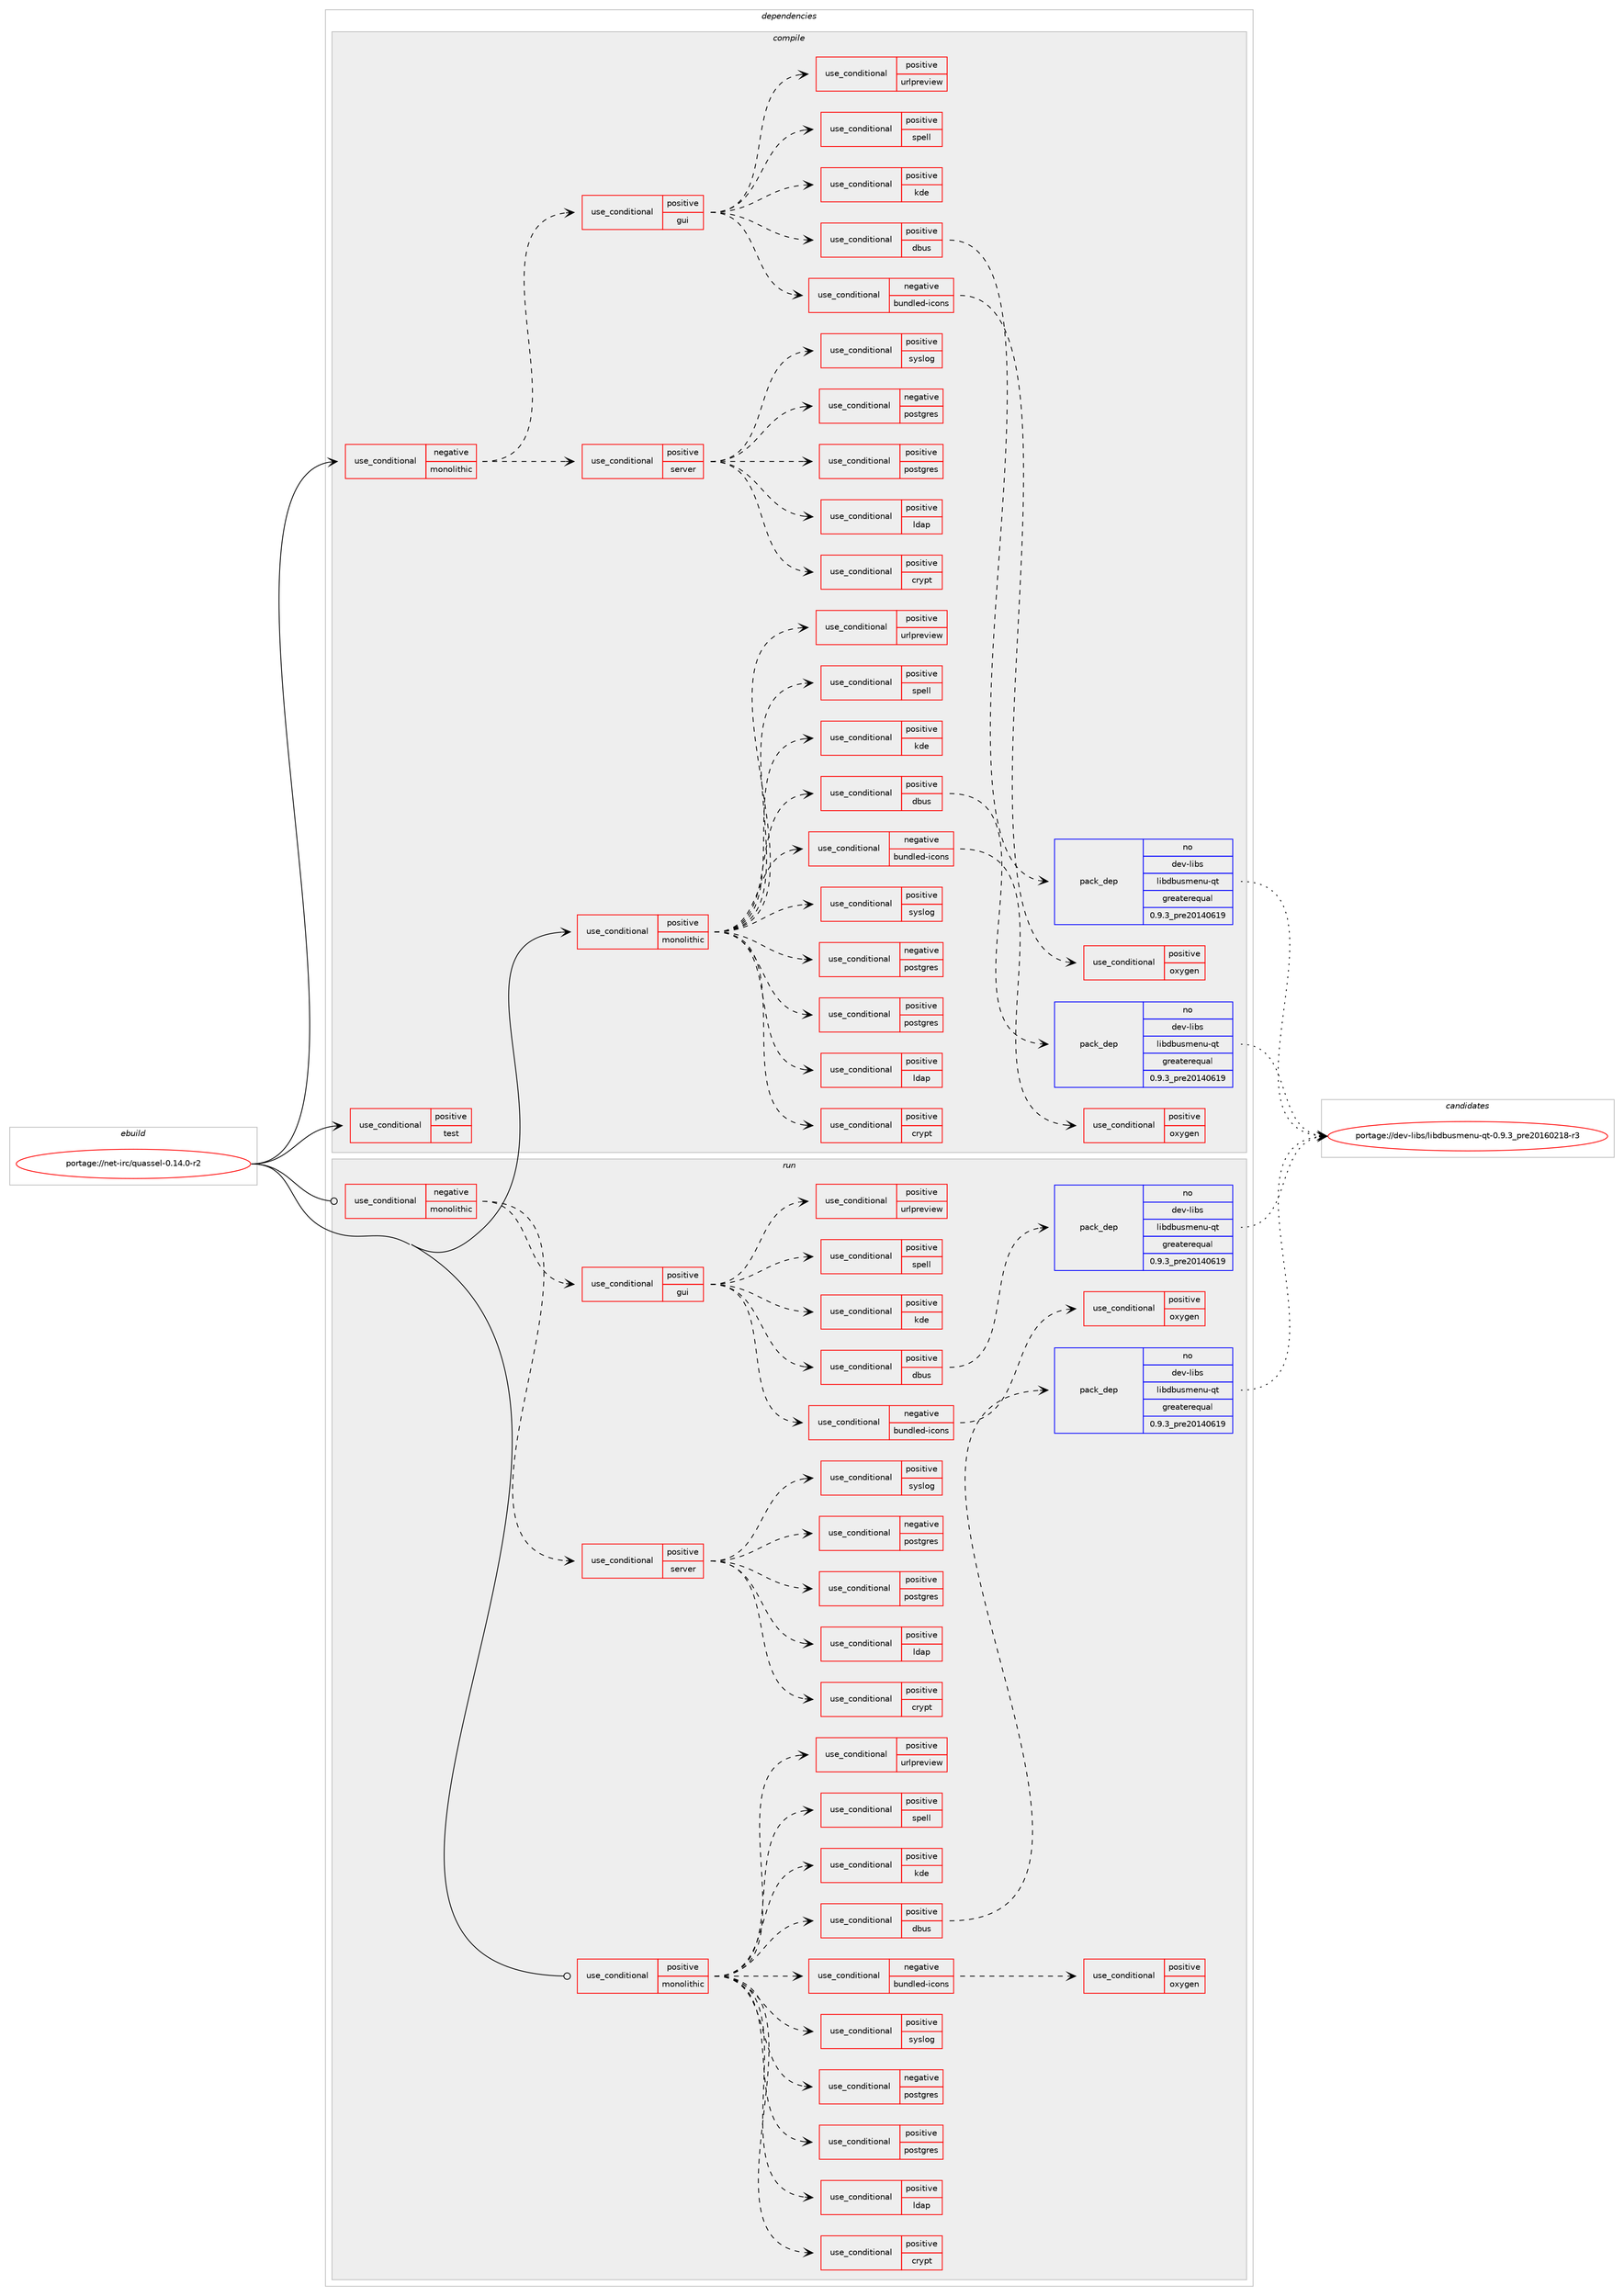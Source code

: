 digraph prolog {

# *************
# Graph options
# *************

newrank=true;
concentrate=true;
compound=true;
graph [rankdir=LR,fontname=Helvetica,fontsize=10,ranksep=1.5];#, ranksep=2.5, nodesep=0.2];
edge  [arrowhead=vee];
node  [fontname=Helvetica,fontsize=10];

# **********
# The ebuild
# **********

subgraph cluster_leftcol {
color=gray;
rank=same;
label=<<i>ebuild</i>>;
id [label="portage://net-irc/quassel-0.14.0-r2", color=red, width=4, href="../net-irc/quassel-0.14.0-r2.svg"];
}

# ****************
# The dependencies
# ****************

subgraph cluster_midcol {
color=gray;
label=<<i>dependencies</i>>;
subgraph cluster_compile {
fillcolor="#eeeeee";
style=filled;
label=<<i>compile</i>>;
subgraph cond90232 {
dependency181664 [label=<<TABLE BORDER="0" CELLBORDER="1" CELLSPACING="0" CELLPADDING="4"><TR><TD ROWSPAN="3" CELLPADDING="10">use_conditional</TD></TR><TR><TD>negative</TD></TR><TR><TD>monolithic</TD></TR></TABLE>>, shape=none, color=red];
subgraph cond90233 {
dependency181665 [label=<<TABLE BORDER="0" CELLBORDER="1" CELLSPACING="0" CELLPADDING="4"><TR><TD ROWSPAN="3" CELLPADDING="10">use_conditional</TD></TR><TR><TD>positive</TD></TR><TR><TD>server</TD></TR></TABLE>>, shape=none, color=red];
# *** BEGIN UNKNOWN DEPENDENCY TYPE (TODO) ***
# dependency181665 -> package_dependency(portage://net-irc/quassel-0.14.0-r2,install,no,acct-group,quassel,none,[,,],[],[])
# *** END UNKNOWN DEPENDENCY TYPE (TODO) ***

# *** BEGIN UNKNOWN DEPENDENCY TYPE (TODO) ***
# dependency181665 -> package_dependency(portage://net-irc/quassel-0.14.0-r2,install,no,acct-user,quassel,none,[,,],[],[])
# *** END UNKNOWN DEPENDENCY TYPE (TODO) ***

subgraph cond90234 {
dependency181666 [label=<<TABLE BORDER="0" CELLBORDER="1" CELLSPACING="0" CELLPADDING="4"><TR><TD ROWSPAN="3" CELLPADDING="10">use_conditional</TD></TR><TR><TD>positive</TD></TR><TR><TD>crypt</TD></TR></TABLE>>, shape=none, color=red];
# *** BEGIN UNKNOWN DEPENDENCY TYPE (TODO) ***
# dependency181666 -> package_dependency(portage://net-irc/quassel-0.14.0-r2,install,no,app-crypt,qca,none,[,,],[slot(2)],[use(enable(ssl),none)])
# *** END UNKNOWN DEPENDENCY TYPE (TODO) ***

}
dependency181665:e -> dependency181666:w [weight=20,style="dashed",arrowhead="vee"];
subgraph cond90235 {
dependency181667 [label=<<TABLE BORDER="0" CELLBORDER="1" CELLSPACING="0" CELLPADDING="4"><TR><TD ROWSPAN="3" CELLPADDING="10">use_conditional</TD></TR><TR><TD>positive</TD></TR><TR><TD>ldap</TD></TR></TABLE>>, shape=none, color=red];
# *** BEGIN UNKNOWN DEPENDENCY TYPE (TODO) ***
# dependency181667 -> package_dependency(portage://net-irc/quassel-0.14.0-r2,install,no,net-nds,openldap,none,[,,],any_same_slot,[])
# *** END UNKNOWN DEPENDENCY TYPE (TODO) ***

}
dependency181665:e -> dependency181667:w [weight=20,style="dashed",arrowhead="vee"];
subgraph cond90236 {
dependency181668 [label=<<TABLE BORDER="0" CELLBORDER="1" CELLSPACING="0" CELLPADDING="4"><TR><TD ROWSPAN="3" CELLPADDING="10">use_conditional</TD></TR><TR><TD>positive</TD></TR><TR><TD>postgres</TD></TR></TABLE>>, shape=none, color=red];
# *** BEGIN UNKNOWN DEPENDENCY TYPE (TODO) ***
# dependency181668 -> package_dependency(portage://net-irc/quassel-0.14.0-r2,install,no,dev-qt,qtsql,none,[,,],[slot(5)],[use(enable(postgres),none)])
# *** END UNKNOWN DEPENDENCY TYPE (TODO) ***

}
dependency181665:e -> dependency181668:w [weight=20,style="dashed",arrowhead="vee"];
subgraph cond90237 {
dependency181669 [label=<<TABLE BORDER="0" CELLBORDER="1" CELLSPACING="0" CELLPADDING="4"><TR><TD ROWSPAN="3" CELLPADDING="10">use_conditional</TD></TR><TR><TD>negative</TD></TR><TR><TD>postgres</TD></TR></TABLE>>, shape=none, color=red];
# *** BEGIN UNKNOWN DEPENDENCY TYPE (TODO) ***
# dependency181669 -> package_dependency(portage://net-irc/quassel-0.14.0-r2,install,no,dev-qt,qtsql,none,[,,],[slot(5)],[use(enable(sqlite),none)])
# *** END UNKNOWN DEPENDENCY TYPE (TODO) ***

# *** BEGIN UNKNOWN DEPENDENCY TYPE (TODO) ***
# dependency181669 -> package_dependency(portage://net-irc/quassel-0.14.0-r2,install,no,dev-db,sqlite,none,[,,],[slot(3)],[use(enable(threadsafe),positive),use(disable(secure-delete),none)])
# *** END UNKNOWN DEPENDENCY TYPE (TODO) ***

}
dependency181665:e -> dependency181669:w [weight=20,style="dashed",arrowhead="vee"];
subgraph cond90238 {
dependency181670 [label=<<TABLE BORDER="0" CELLBORDER="1" CELLSPACING="0" CELLPADDING="4"><TR><TD ROWSPAN="3" CELLPADDING="10">use_conditional</TD></TR><TR><TD>positive</TD></TR><TR><TD>syslog</TD></TR></TABLE>>, shape=none, color=red];
# *** BEGIN UNKNOWN DEPENDENCY TYPE (TODO) ***
# dependency181670 -> package_dependency(portage://net-irc/quassel-0.14.0-r2,install,no,virtual,logger,none,[,,],[],[])
# *** END UNKNOWN DEPENDENCY TYPE (TODO) ***

}
dependency181665:e -> dependency181670:w [weight=20,style="dashed",arrowhead="vee"];
}
dependency181664:e -> dependency181665:w [weight=20,style="dashed",arrowhead="vee"];
subgraph cond90239 {
dependency181671 [label=<<TABLE BORDER="0" CELLBORDER="1" CELLSPACING="0" CELLPADDING="4"><TR><TD ROWSPAN="3" CELLPADDING="10">use_conditional</TD></TR><TR><TD>positive</TD></TR><TR><TD>gui</TD></TR></TABLE>>, shape=none, color=red];
# *** BEGIN UNKNOWN DEPENDENCY TYPE (TODO) ***
# dependency181671 -> package_dependency(portage://net-irc/quassel-0.14.0-r2,install,no,dev-qt,qtgui,none,[,,],[slot(5)],[])
# *** END UNKNOWN DEPENDENCY TYPE (TODO) ***

# *** BEGIN UNKNOWN DEPENDENCY TYPE (TODO) ***
# dependency181671 -> package_dependency(portage://net-irc/quassel-0.14.0-r2,install,no,dev-qt,qtmultimedia,none,[,,],[slot(5)],[])
# *** END UNKNOWN DEPENDENCY TYPE (TODO) ***

# *** BEGIN UNKNOWN DEPENDENCY TYPE (TODO) ***
# dependency181671 -> package_dependency(portage://net-irc/quassel-0.14.0-r2,install,no,dev-qt,qtwidgets,none,[,,],[slot(5)],[])
# *** END UNKNOWN DEPENDENCY TYPE (TODO) ***

subgraph cond90240 {
dependency181672 [label=<<TABLE BORDER="0" CELLBORDER="1" CELLSPACING="0" CELLPADDING="4"><TR><TD ROWSPAN="3" CELLPADDING="10">use_conditional</TD></TR><TR><TD>negative</TD></TR><TR><TD>bundled-icons</TD></TR></TABLE>>, shape=none, color=red];
# *** BEGIN UNKNOWN DEPENDENCY TYPE (TODO) ***
# dependency181672 -> package_dependency(portage://net-irc/quassel-0.14.0-r2,install,no,kde-frameworks,breeze-icons,none,[,,],any_different_slot,[])
# *** END UNKNOWN DEPENDENCY TYPE (TODO) ***

subgraph cond90241 {
dependency181673 [label=<<TABLE BORDER="0" CELLBORDER="1" CELLSPACING="0" CELLPADDING="4"><TR><TD ROWSPAN="3" CELLPADDING="10">use_conditional</TD></TR><TR><TD>positive</TD></TR><TR><TD>oxygen</TD></TR></TABLE>>, shape=none, color=red];
# *** BEGIN UNKNOWN DEPENDENCY TYPE (TODO) ***
# dependency181673 -> package_dependency(portage://net-irc/quassel-0.14.0-r2,install,no,kde-frameworks,oxygen-icons,none,[,,],any_different_slot,[])
# *** END UNKNOWN DEPENDENCY TYPE (TODO) ***

}
dependency181672:e -> dependency181673:w [weight=20,style="dashed",arrowhead="vee"];
}
dependency181671:e -> dependency181672:w [weight=20,style="dashed",arrowhead="vee"];
subgraph cond90242 {
dependency181674 [label=<<TABLE BORDER="0" CELLBORDER="1" CELLSPACING="0" CELLPADDING="4"><TR><TD ROWSPAN="3" CELLPADDING="10">use_conditional</TD></TR><TR><TD>positive</TD></TR><TR><TD>dbus</TD></TR></TABLE>>, shape=none, color=red];
subgraph pack88857 {
dependency181675 [label=<<TABLE BORDER="0" CELLBORDER="1" CELLSPACING="0" CELLPADDING="4" WIDTH="220"><TR><TD ROWSPAN="6" CELLPADDING="30">pack_dep</TD></TR><TR><TD WIDTH="110">no</TD></TR><TR><TD>dev-libs</TD></TR><TR><TD>libdbusmenu-qt</TD></TR><TR><TD>greaterequal</TD></TR><TR><TD>0.9.3_pre20140619</TD></TR></TABLE>>, shape=none, color=blue];
}
dependency181674:e -> dependency181675:w [weight=20,style="dashed",arrowhead="vee"];
# *** BEGIN UNKNOWN DEPENDENCY TYPE (TODO) ***
# dependency181674 -> package_dependency(portage://net-irc/quassel-0.14.0-r2,install,no,dev-qt,qtdbus,none,[,,],[slot(5)],[])
# *** END UNKNOWN DEPENDENCY TYPE (TODO) ***

}
dependency181671:e -> dependency181674:w [weight=20,style="dashed",arrowhead="vee"];
subgraph cond90243 {
dependency181676 [label=<<TABLE BORDER="0" CELLBORDER="1" CELLSPACING="0" CELLPADDING="4"><TR><TD ROWSPAN="3" CELLPADDING="10">use_conditional</TD></TR><TR><TD>positive</TD></TR><TR><TD>kde</TD></TR></TABLE>>, shape=none, color=red];
# *** BEGIN UNKNOWN DEPENDENCY TYPE (TODO) ***
# dependency181676 -> package_dependency(portage://net-irc/quassel-0.14.0-r2,install,no,kde-frameworks,kconfigwidgets,none,[,,],[slot(5)],[])
# *** END UNKNOWN DEPENDENCY TYPE (TODO) ***

# *** BEGIN UNKNOWN DEPENDENCY TYPE (TODO) ***
# dependency181676 -> package_dependency(portage://net-irc/quassel-0.14.0-r2,install,no,kde-frameworks,kcoreaddons,none,[,,],[slot(5)],[])
# *** END UNKNOWN DEPENDENCY TYPE (TODO) ***

# *** BEGIN UNKNOWN DEPENDENCY TYPE (TODO) ***
# dependency181676 -> package_dependency(portage://net-irc/quassel-0.14.0-r2,install,no,kde-frameworks,knotifications,none,[,,],[slot(5)],[])
# *** END UNKNOWN DEPENDENCY TYPE (TODO) ***

# *** BEGIN UNKNOWN DEPENDENCY TYPE (TODO) ***
# dependency181676 -> package_dependency(portage://net-irc/quassel-0.14.0-r2,install,no,kde-frameworks,knotifyconfig,none,[,,],[slot(5)],[])
# *** END UNKNOWN DEPENDENCY TYPE (TODO) ***

# *** BEGIN UNKNOWN DEPENDENCY TYPE (TODO) ***
# dependency181676 -> package_dependency(portage://net-irc/quassel-0.14.0-r2,install,no,kde-frameworks,ktextwidgets,none,[,,],[slot(5)],[])
# *** END UNKNOWN DEPENDENCY TYPE (TODO) ***

# *** BEGIN UNKNOWN DEPENDENCY TYPE (TODO) ***
# dependency181676 -> package_dependency(portage://net-irc/quassel-0.14.0-r2,install,no,kde-frameworks,kwidgetsaddons,none,[,,],[slot(5)],[])
# *** END UNKNOWN DEPENDENCY TYPE (TODO) ***

# *** BEGIN UNKNOWN DEPENDENCY TYPE (TODO) ***
# dependency181676 -> package_dependency(portage://net-irc/quassel-0.14.0-r2,install,no,kde-frameworks,kxmlgui,none,[,,],[slot(5)],[])
# *** END UNKNOWN DEPENDENCY TYPE (TODO) ***

}
dependency181671:e -> dependency181676:w [weight=20,style="dashed",arrowhead="vee"];
subgraph cond90244 {
dependency181677 [label=<<TABLE BORDER="0" CELLBORDER="1" CELLSPACING="0" CELLPADDING="4"><TR><TD ROWSPAN="3" CELLPADDING="10">use_conditional</TD></TR><TR><TD>positive</TD></TR><TR><TD>spell</TD></TR></TABLE>>, shape=none, color=red];
# *** BEGIN UNKNOWN DEPENDENCY TYPE (TODO) ***
# dependency181677 -> package_dependency(portage://net-irc/quassel-0.14.0-r2,install,no,kde-frameworks,sonnet,none,[,,],[slot(5)],[])
# *** END UNKNOWN DEPENDENCY TYPE (TODO) ***

}
dependency181671:e -> dependency181677:w [weight=20,style="dashed",arrowhead="vee"];
subgraph cond90245 {
dependency181678 [label=<<TABLE BORDER="0" CELLBORDER="1" CELLSPACING="0" CELLPADDING="4"><TR><TD ROWSPAN="3" CELLPADDING="10">use_conditional</TD></TR><TR><TD>positive</TD></TR><TR><TD>urlpreview</TD></TR></TABLE>>, shape=none, color=red];
# *** BEGIN UNKNOWN DEPENDENCY TYPE (TODO) ***
# dependency181678 -> package_dependency(portage://net-irc/quassel-0.14.0-r2,install,no,dev-qt,qtwebengine,none,[,,],[slot(5)],[use(enable(widgets),none)])
# *** END UNKNOWN DEPENDENCY TYPE (TODO) ***

}
dependency181671:e -> dependency181678:w [weight=20,style="dashed",arrowhead="vee"];
}
dependency181664:e -> dependency181671:w [weight=20,style="dashed",arrowhead="vee"];
}
id:e -> dependency181664:w [weight=20,style="solid",arrowhead="vee"];
subgraph cond90246 {
dependency181679 [label=<<TABLE BORDER="0" CELLBORDER="1" CELLSPACING="0" CELLPADDING="4"><TR><TD ROWSPAN="3" CELLPADDING="10">use_conditional</TD></TR><TR><TD>positive</TD></TR><TR><TD>monolithic</TD></TR></TABLE>>, shape=none, color=red];
# *** BEGIN UNKNOWN DEPENDENCY TYPE (TODO) ***
# dependency181679 -> package_dependency(portage://net-irc/quassel-0.14.0-r2,install,no,acct-group,quassel,none,[,,],[],[])
# *** END UNKNOWN DEPENDENCY TYPE (TODO) ***

# *** BEGIN UNKNOWN DEPENDENCY TYPE (TODO) ***
# dependency181679 -> package_dependency(portage://net-irc/quassel-0.14.0-r2,install,no,acct-user,quassel,none,[,,],[],[])
# *** END UNKNOWN DEPENDENCY TYPE (TODO) ***

subgraph cond90247 {
dependency181680 [label=<<TABLE BORDER="0" CELLBORDER="1" CELLSPACING="0" CELLPADDING="4"><TR><TD ROWSPAN="3" CELLPADDING="10">use_conditional</TD></TR><TR><TD>positive</TD></TR><TR><TD>crypt</TD></TR></TABLE>>, shape=none, color=red];
# *** BEGIN UNKNOWN DEPENDENCY TYPE (TODO) ***
# dependency181680 -> package_dependency(portage://net-irc/quassel-0.14.0-r2,install,no,app-crypt,qca,none,[,,],[slot(2)],[use(enable(ssl),none)])
# *** END UNKNOWN DEPENDENCY TYPE (TODO) ***

}
dependency181679:e -> dependency181680:w [weight=20,style="dashed",arrowhead="vee"];
subgraph cond90248 {
dependency181681 [label=<<TABLE BORDER="0" CELLBORDER="1" CELLSPACING="0" CELLPADDING="4"><TR><TD ROWSPAN="3" CELLPADDING="10">use_conditional</TD></TR><TR><TD>positive</TD></TR><TR><TD>ldap</TD></TR></TABLE>>, shape=none, color=red];
# *** BEGIN UNKNOWN DEPENDENCY TYPE (TODO) ***
# dependency181681 -> package_dependency(portage://net-irc/quassel-0.14.0-r2,install,no,net-nds,openldap,none,[,,],any_same_slot,[])
# *** END UNKNOWN DEPENDENCY TYPE (TODO) ***

}
dependency181679:e -> dependency181681:w [weight=20,style="dashed",arrowhead="vee"];
subgraph cond90249 {
dependency181682 [label=<<TABLE BORDER="0" CELLBORDER="1" CELLSPACING="0" CELLPADDING="4"><TR><TD ROWSPAN="3" CELLPADDING="10">use_conditional</TD></TR><TR><TD>positive</TD></TR><TR><TD>postgres</TD></TR></TABLE>>, shape=none, color=red];
# *** BEGIN UNKNOWN DEPENDENCY TYPE (TODO) ***
# dependency181682 -> package_dependency(portage://net-irc/quassel-0.14.0-r2,install,no,dev-qt,qtsql,none,[,,],[slot(5)],[use(enable(postgres),none)])
# *** END UNKNOWN DEPENDENCY TYPE (TODO) ***

}
dependency181679:e -> dependency181682:w [weight=20,style="dashed",arrowhead="vee"];
subgraph cond90250 {
dependency181683 [label=<<TABLE BORDER="0" CELLBORDER="1" CELLSPACING="0" CELLPADDING="4"><TR><TD ROWSPAN="3" CELLPADDING="10">use_conditional</TD></TR><TR><TD>negative</TD></TR><TR><TD>postgres</TD></TR></TABLE>>, shape=none, color=red];
# *** BEGIN UNKNOWN DEPENDENCY TYPE (TODO) ***
# dependency181683 -> package_dependency(portage://net-irc/quassel-0.14.0-r2,install,no,dev-qt,qtsql,none,[,,],[slot(5)],[use(enable(sqlite),none)])
# *** END UNKNOWN DEPENDENCY TYPE (TODO) ***

# *** BEGIN UNKNOWN DEPENDENCY TYPE (TODO) ***
# dependency181683 -> package_dependency(portage://net-irc/quassel-0.14.0-r2,install,no,dev-db,sqlite,none,[,,],[slot(3)],[use(enable(threadsafe),positive),use(disable(secure-delete),none)])
# *** END UNKNOWN DEPENDENCY TYPE (TODO) ***

}
dependency181679:e -> dependency181683:w [weight=20,style="dashed",arrowhead="vee"];
subgraph cond90251 {
dependency181684 [label=<<TABLE BORDER="0" CELLBORDER="1" CELLSPACING="0" CELLPADDING="4"><TR><TD ROWSPAN="3" CELLPADDING="10">use_conditional</TD></TR><TR><TD>positive</TD></TR><TR><TD>syslog</TD></TR></TABLE>>, shape=none, color=red];
# *** BEGIN UNKNOWN DEPENDENCY TYPE (TODO) ***
# dependency181684 -> package_dependency(portage://net-irc/quassel-0.14.0-r2,install,no,virtual,logger,none,[,,],[],[])
# *** END UNKNOWN DEPENDENCY TYPE (TODO) ***

}
dependency181679:e -> dependency181684:w [weight=20,style="dashed",arrowhead="vee"];
# *** BEGIN UNKNOWN DEPENDENCY TYPE (TODO) ***
# dependency181679 -> package_dependency(portage://net-irc/quassel-0.14.0-r2,install,no,dev-qt,qtgui,none,[,,],[slot(5)],[])
# *** END UNKNOWN DEPENDENCY TYPE (TODO) ***

# *** BEGIN UNKNOWN DEPENDENCY TYPE (TODO) ***
# dependency181679 -> package_dependency(portage://net-irc/quassel-0.14.0-r2,install,no,dev-qt,qtmultimedia,none,[,,],[slot(5)],[])
# *** END UNKNOWN DEPENDENCY TYPE (TODO) ***

# *** BEGIN UNKNOWN DEPENDENCY TYPE (TODO) ***
# dependency181679 -> package_dependency(portage://net-irc/quassel-0.14.0-r2,install,no,dev-qt,qtwidgets,none,[,,],[slot(5)],[])
# *** END UNKNOWN DEPENDENCY TYPE (TODO) ***

subgraph cond90252 {
dependency181685 [label=<<TABLE BORDER="0" CELLBORDER="1" CELLSPACING="0" CELLPADDING="4"><TR><TD ROWSPAN="3" CELLPADDING="10">use_conditional</TD></TR><TR><TD>negative</TD></TR><TR><TD>bundled-icons</TD></TR></TABLE>>, shape=none, color=red];
# *** BEGIN UNKNOWN DEPENDENCY TYPE (TODO) ***
# dependency181685 -> package_dependency(portage://net-irc/quassel-0.14.0-r2,install,no,kde-frameworks,breeze-icons,none,[,,],any_different_slot,[])
# *** END UNKNOWN DEPENDENCY TYPE (TODO) ***

subgraph cond90253 {
dependency181686 [label=<<TABLE BORDER="0" CELLBORDER="1" CELLSPACING="0" CELLPADDING="4"><TR><TD ROWSPAN="3" CELLPADDING="10">use_conditional</TD></TR><TR><TD>positive</TD></TR><TR><TD>oxygen</TD></TR></TABLE>>, shape=none, color=red];
# *** BEGIN UNKNOWN DEPENDENCY TYPE (TODO) ***
# dependency181686 -> package_dependency(portage://net-irc/quassel-0.14.0-r2,install,no,kde-frameworks,oxygen-icons,none,[,,],any_different_slot,[])
# *** END UNKNOWN DEPENDENCY TYPE (TODO) ***

}
dependency181685:e -> dependency181686:w [weight=20,style="dashed",arrowhead="vee"];
}
dependency181679:e -> dependency181685:w [weight=20,style="dashed",arrowhead="vee"];
subgraph cond90254 {
dependency181687 [label=<<TABLE BORDER="0" CELLBORDER="1" CELLSPACING="0" CELLPADDING="4"><TR><TD ROWSPAN="3" CELLPADDING="10">use_conditional</TD></TR><TR><TD>positive</TD></TR><TR><TD>dbus</TD></TR></TABLE>>, shape=none, color=red];
subgraph pack88858 {
dependency181688 [label=<<TABLE BORDER="0" CELLBORDER="1" CELLSPACING="0" CELLPADDING="4" WIDTH="220"><TR><TD ROWSPAN="6" CELLPADDING="30">pack_dep</TD></TR><TR><TD WIDTH="110">no</TD></TR><TR><TD>dev-libs</TD></TR><TR><TD>libdbusmenu-qt</TD></TR><TR><TD>greaterequal</TD></TR><TR><TD>0.9.3_pre20140619</TD></TR></TABLE>>, shape=none, color=blue];
}
dependency181687:e -> dependency181688:w [weight=20,style="dashed",arrowhead="vee"];
# *** BEGIN UNKNOWN DEPENDENCY TYPE (TODO) ***
# dependency181687 -> package_dependency(portage://net-irc/quassel-0.14.0-r2,install,no,dev-qt,qtdbus,none,[,,],[slot(5)],[])
# *** END UNKNOWN DEPENDENCY TYPE (TODO) ***

}
dependency181679:e -> dependency181687:w [weight=20,style="dashed",arrowhead="vee"];
subgraph cond90255 {
dependency181689 [label=<<TABLE BORDER="0" CELLBORDER="1" CELLSPACING="0" CELLPADDING="4"><TR><TD ROWSPAN="3" CELLPADDING="10">use_conditional</TD></TR><TR><TD>positive</TD></TR><TR><TD>kde</TD></TR></TABLE>>, shape=none, color=red];
# *** BEGIN UNKNOWN DEPENDENCY TYPE (TODO) ***
# dependency181689 -> package_dependency(portage://net-irc/quassel-0.14.0-r2,install,no,kde-frameworks,kconfigwidgets,none,[,,],[slot(5)],[])
# *** END UNKNOWN DEPENDENCY TYPE (TODO) ***

# *** BEGIN UNKNOWN DEPENDENCY TYPE (TODO) ***
# dependency181689 -> package_dependency(portage://net-irc/quassel-0.14.0-r2,install,no,kde-frameworks,kcoreaddons,none,[,,],[slot(5)],[])
# *** END UNKNOWN DEPENDENCY TYPE (TODO) ***

# *** BEGIN UNKNOWN DEPENDENCY TYPE (TODO) ***
# dependency181689 -> package_dependency(portage://net-irc/quassel-0.14.0-r2,install,no,kde-frameworks,knotifications,none,[,,],[slot(5)],[])
# *** END UNKNOWN DEPENDENCY TYPE (TODO) ***

# *** BEGIN UNKNOWN DEPENDENCY TYPE (TODO) ***
# dependency181689 -> package_dependency(portage://net-irc/quassel-0.14.0-r2,install,no,kde-frameworks,knotifyconfig,none,[,,],[slot(5)],[])
# *** END UNKNOWN DEPENDENCY TYPE (TODO) ***

# *** BEGIN UNKNOWN DEPENDENCY TYPE (TODO) ***
# dependency181689 -> package_dependency(portage://net-irc/quassel-0.14.0-r2,install,no,kde-frameworks,ktextwidgets,none,[,,],[slot(5)],[])
# *** END UNKNOWN DEPENDENCY TYPE (TODO) ***

# *** BEGIN UNKNOWN DEPENDENCY TYPE (TODO) ***
# dependency181689 -> package_dependency(portage://net-irc/quassel-0.14.0-r2,install,no,kde-frameworks,kwidgetsaddons,none,[,,],[slot(5)],[])
# *** END UNKNOWN DEPENDENCY TYPE (TODO) ***

# *** BEGIN UNKNOWN DEPENDENCY TYPE (TODO) ***
# dependency181689 -> package_dependency(portage://net-irc/quassel-0.14.0-r2,install,no,kde-frameworks,kxmlgui,none,[,,],[slot(5)],[])
# *** END UNKNOWN DEPENDENCY TYPE (TODO) ***

}
dependency181679:e -> dependency181689:w [weight=20,style="dashed",arrowhead="vee"];
subgraph cond90256 {
dependency181690 [label=<<TABLE BORDER="0" CELLBORDER="1" CELLSPACING="0" CELLPADDING="4"><TR><TD ROWSPAN="3" CELLPADDING="10">use_conditional</TD></TR><TR><TD>positive</TD></TR><TR><TD>spell</TD></TR></TABLE>>, shape=none, color=red];
# *** BEGIN UNKNOWN DEPENDENCY TYPE (TODO) ***
# dependency181690 -> package_dependency(portage://net-irc/quassel-0.14.0-r2,install,no,kde-frameworks,sonnet,none,[,,],[slot(5)],[])
# *** END UNKNOWN DEPENDENCY TYPE (TODO) ***

}
dependency181679:e -> dependency181690:w [weight=20,style="dashed",arrowhead="vee"];
subgraph cond90257 {
dependency181691 [label=<<TABLE BORDER="0" CELLBORDER="1" CELLSPACING="0" CELLPADDING="4"><TR><TD ROWSPAN="3" CELLPADDING="10">use_conditional</TD></TR><TR><TD>positive</TD></TR><TR><TD>urlpreview</TD></TR></TABLE>>, shape=none, color=red];
# *** BEGIN UNKNOWN DEPENDENCY TYPE (TODO) ***
# dependency181691 -> package_dependency(portage://net-irc/quassel-0.14.0-r2,install,no,dev-qt,qtwebengine,none,[,,],[slot(5)],[use(enable(widgets),none)])
# *** END UNKNOWN DEPENDENCY TYPE (TODO) ***

}
dependency181679:e -> dependency181691:w [weight=20,style="dashed",arrowhead="vee"];
}
id:e -> dependency181679:w [weight=20,style="solid",arrowhead="vee"];
subgraph cond90258 {
dependency181692 [label=<<TABLE BORDER="0" CELLBORDER="1" CELLSPACING="0" CELLPADDING="4"><TR><TD ROWSPAN="3" CELLPADDING="10">use_conditional</TD></TR><TR><TD>positive</TD></TR><TR><TD>test</TD></TR></TABLE>>, shape=none, color=red];
# *** BEGIN UNKNOWN DEPENDENCY TYPE (TODO) ***
# dependency181692 -> package_dependency(portage://net-irc/quassel-0.14.0-r2,install,no,dev-cpp,gtest,none,[,,],[],[])
# *** END UNKNOWN DEPENDENCY TYPE (TODO) ***

# *** BEGIN UNKNOWN DEPENDENCY TYPE (TODO) ***
# dependency181692 -> package_dependency(portage://net-irc/quassel-0.14.0-r2,install,no,dev-qt,qttest,none,[,,],[slot(5)],[])
# *** END UNKNOWN DEPENDENCY TYPE (TODO) ***

}
id:e -> dependency181692:w [weight=20,style="solid",arrowhead="vee"];
# *** BEGIN UNKNOWN DEPENDENCY TYPE (TODO) ***
# id -> package_dependency(portage://net-irc/quassel-0.14.0-r2,install,no,dev-libs,boost,none,[,,],any_same_slot,[])
# *** END UNKNOWN DEPENDENCY TYPE (TODO) ***

# *** BEGIN UNKNOWN DEPENDENCY TYPE (TODO) ***
# id -> package_dependency(portage://net-irc/quassel-0.14.0-r2,install,no,dev-qt,qtcore,none,[,,],[slot(5)],[])
# *** END UNKNOWN DEPENDENCY TYPE (TODO) ***

# *** BEGIN UNKNOWN DEPENDENCY TYPE (TODO) ***
# id -> package_dependency(portage://net-irc/quassel-0.14.0-r2,install,no,dev-qt,qtnetwork,none,[,,],[slot(5)],[use(enable(ssl),none)])
# *** END UNKNOWN DEPENDENCY TYPE (TODO) ***

# *** BEGIN UNKNOWN DEPENDENCY TYPE (TODO) ***
# id -> package_dependency(portage://net-irc/quassel-0.14.0-r2,install,no,sys-libs,zlib,none,[,,],[],[])
# *** END UNKNOWN DEPENDENCY TYPE (TODO) ***

}
subgraph cluster_compileandrun {
fillcolor="#eeeeee";
style=filled;
label=<<i>compile and run</i>>;
}
subgraph cluster_run {
fillcolor="#eeeeee";
style=filled;
label=<<i>run</i>>;
subgraph cond90259 {
dependency181693 [label=<<TABLE BORDER="0" CELLBORDER="1" CELLSPACING="0" CELLPADDING="4"><TR><TD ROWSPAN="3" CELLPADDING="10">use_conditional</TD></TR><TR><TD>negative</TD></TR><TR><TD>monolithic</TD></TR></TABLE>>, shape=none, color=red];
subgraph cond90260 {
dependency181694 [label=<<TABLE BORDER="0" CELLBORDER="1" CELLSPACING="0" CELLPADDING="4"><TR><TD ROWSPAN="3" CELLPADDING="10">use_conditional</TD></TR><TR><TD>positive</TD></TR><TR><TD>server</TD></TR></TABLE>>, shape=none, color=red];
# *** BEGIN UNKNOWN DEPENDENCY TYPE (TODO) ***
# dependency181694 -> package_dependency(portage://net-irc/quassel-0.14.0-r2,run,no,acct-group,quassel,none,[,,],[],[])
# *** END UNKNOWN DEPENDENCY TYPE (TODO) ***

# *** BEGIN UNKNOWN DEPENDENCY TYPE (TODO) ***
# dependency181694 -> package_dependency(portage://net-irc/quassel-0.14.0-r2,run,no,acct-user,quassel,none,[,,],[],[])
# *** END UNKNOWN DEPENDENCY TYPE (TODO) ***

subgraph cond90261 {
dependency181695 [label=<<TABLE BORDER="0" CELLBORDER="1" CELLSPACING="0" CELLPADDING="4"><TR><TD ROWSPAN="3" CELLPADDING="10">use_conditional</TD></TR><TR><TD>positive</TD></TR><TR><TD>crypt</TD></TR></TABLE>>, shape=none, color=red];
# *** BEGIN UNKNOWN DEPENDENCY TYPE (TODO) ***
# dependency181695 -> package_dependency(portage://net-irc/quassel-0.14.0-r2,run,no,app-crypt,qca,none,[,,],[slot(2)],[use(enable(ssl),none)])
# *** END UNKNOWN DEPENDENCY TYPE (TODO) ***

}
dependency181694:e -> dependency181695:w [weight=20,style="dashed",arrowhead="vee"];
subgraph cond90262 {
dependency181696 [label=<<TABLE BORDER="0" CELLBORDER="1" CELLSPACING="0" CELLPADDING="4"><TR><TD ROWSPAN="3" CELLPADDING="10">use_conditional</TD></TR><TR><TD>positive</TD></TR><TR><TD>ldap</TD></TR></TABLE>>, shape=none, color=red];
# *** BEGIN UNKNOWN DEPENDENCY TYPE (TODO) ***
# dependency181696 -> package_dependency(portage://net-irc/quassel-0.14.0-r2,run,no,net-nds,openldap,none,[,,],any_same_slot,[])
# *** END UNKNOWN DEPENDENCY TYPE (TODO) ***

}
dependency181694:e -> dependency181696:w [weight=20,style="dashed",arrowhead="vee"];
subgraph cond90263 {
dependency181697 [label=<<TABLE BORDER="0" CELLBORDER="1" CELLSPACING="0" CELLPADDING="4"><TR><TD ROWSPAN="3" CELLPADDING="10">use_conditional</TD></TR><TR><TD>positive</TD></TR><TR><TD>postgres</TD></TR></TABLE>>, shape=none, color=red];
# *** BEGIN UNKNOWN DEPENDENCY TYPE (TODO) ***
# dependency181697 -> package_dependency(portage://net-irc/quassel-0.14.0-r2,run,no,dev-qt,qtsql,none,[,,],[slot(5)],[use(enable(postgres),none)])
# *** END UNKNOWN DEPENDENCY TYPE (TODO) ***

}
dependency181694:e -> dependency181697:w [weight=20,style="dashed",arrowhead="vee"];
subgraph cond90264 {
dependency181698 [label=<<TABLE BORDER="0" CELLBORDER="1" CELLSPACING="0" CELLPADDING="4"><TR><TD ROWSPAN="3" CELLPADDING="10">use_conditional</TD></TR><TR><TD>negative</TD></TR><TR><TD>postgres</TD></TR></TABLE>>, shape=none, color=red];
# *** BEGIN UNKNOWN DEPENDENCY TYPE (TODO) ***
# dependency181698 -> package_dependency(portage://net-irc/quassel-0.14.0-r2,run,no,dev-qt,qtsql,none,[,,],[slot(5)],[use(enable(sqlite),none)])
# *** END UNKNOWN DEPENDENCY TYPE (TODO) ***

# *** BEGIN UNKNOWN DEPENDENCY TYPE (TODO) ***
# dependency181698 -> package_dependency(portage://net-irc/quassel-0.14.0-r2,run,no,dev-db,sqlite,none,[,,],[slot(3)],[use(enable(threadsafe),positive),use(disable(secure-delete),none)])
# *** END UNKNOWN DEPENDENCY TYPE (TODO) ***

}
dependency181694:e -> dependency181698:w [weight=20,style="dashed",arrowhead="vee"];
subgraph cond90265 {
dependency181699 [label=<<TABLE BORDER="0" CELLBORDER="1" CELLSPACING="0" CELLPADDING="4"><TR><TD ROWSPAN="3" CELLPADDING="10">use_conditional</TD></TR><TR><TD>positive</TD></TR><TR><TD>syslog</TD></TR></TABLE>>, shape=none, color=red];
# *** BEGIN UNKNOWN DEPENDENCY TYPE (TODO) ***
# dependency181699 -> package_dependency(portage://net-irc/quassel-0.14.0-r2,run,no,virtual,logger,none,[,,],[],[])
# *** END UNKNOWN DEPENDENCY TYPE (TODO) ***

}
dependency181694:e -> dependency181699:w [weight=20,style="dashed",arrowhead="vee"];
}
dependency181693:e -> dependency181694:w [weight=20,style="dashed",arrowhead="vee"];
subgraph cond90266 {
dependency181700 [label=<<TABLE BORDER="0" CELLBORDER="1" CELLSPACING="0" CELLPADDING="4"><TR><TD ROWSPAN="3" CELLPADDING="10">use_conditional</TD></TR><TR><TD>positive</TD></TR><TR><TD>gui</TD></TR></TABLE>>, shape=none, color=red];
# *** BEGIN UNKNOWN DEPENDENCY TYPE (TODO) ***
# dependency181700 -> package_dependency(portage://net-irc/quassel-0.14.0-r2,run,no,dev-qt,qtgui,none,[,,],[slot(5)],[])
# *** END UNKNOWN DEPENDENCY TYPE (TODO) ***

# *** BEGIN UNKNOWN DEPENDENCY TYPE (TODO) ***
# dependency181700 -> package_dependency(portage://net-irc/quassel-0.14.0-r2,run,no,dev-qt,qtmultimedia,none,[,,],[slot(5)],[])
# *** END UNKNOWN DEPENDENCY TYPE (TODO) ***

# *** BEGIN UNKNOWN DEPENDENCY TYPE (TODO) ***
# dependency181700 -> package_dependency(portage://net-irc/quassel-0.14.0-r2,run,no,dev-qt,qtwidgets,none,[,,],[slot(5)],[])
# *** END UNKNOWN DEPENDENCY TYPE (TODO) ***

subgraph cond90267 {
dependency181701 [label=<<TABLE BORDER="0" CELLBORDER="1" CELLSPACING="0" CELLPADDING="4"><TR><TD ROWSPAN="3" CELLPADDING="10">use_conditional</TD></TR><TR><TD>negative</TD></TR><TR><TD>bundled-icons</TD></TR></TABLE>>, shape=none, color=red];
# *** BEGIN UNKNOWN DEPENDENCY TYPE (TODO) ***
# dependency181701 -> package_dependency(portage://net-irc/quassel-0.14.0-r2,run,no,kde-frameworks,breeze-icons,none,[,,],any_different_slot,[])
# *** END UNKNOWN DEPENDENCY TYPE (TODO) ***

subgraph cond90268 {
dependency181702 [label=<<TABLE BORDER="0" CELLBORDER="1" CELLSPACING="0" CELLPADDING="4"><TR><TD ROWSPAN="3" CELLPADDING="10">use_conditional</TD></TR><TR><TD>positive</TD></TR><TR><TD>oxygen</TD></TR></TABLE>>, shape=none, color=red];
# *** BEGIN UNKNOWN DEPENDENCY TYPE (TODO) ***
# dependency181702 -> package_dependency(portage://net-irc/quassel-0.14.0-r2,run,no,kde-frameworks,oxygen-icons,none,[,,],any_different_slot,[])
# *** END UNKNOWN DEPENDENCY TYPE (TODO) ***

}
dependency181701:e -> dependency181702:w [weight=20,style="dashed",arrowhead="vee"];
}
dependency181700:e -> dependency181701:w [weight=20,style="dashed",arrowhead="vee"];
subgraph cond90269 {
dependency181703 [label=<<TABLE BORDER="0" CELLBORDER="1" CELLSPACING="0" CELLPADDING="4"><TR><TD ROWSPAN="3" CELLPADDING="10">use_conditional</TD></TR><TR><TD>positive</TD></TR><TR><TD>dbus</TD></TR></TABLE>>, shape=none, color=red];
subgraph pack88859 {
dependency181704 [label=<<TABLE BORDER="0" CELLBORDER="1" CELLSPACING="0" CELLPADDING="4" WIDTH="220"><TR><TD ROWSPAN="6" CELLPADDING="30">pack_dep</TD></TR><TR><TD WIDTH="110">no</TD></TR><TR><TD>dev-libs</TD></TR><TR><TD>libdbusmenu-qt</TD></TR><TR><TD>greaterequal</TD></TR><TR><TD>0.9.3_pre20140619</TD></TR></TABLE>>, shape=none, color=blue];
}
dependency181703:e -> dependency181704:w [weight=20,style="dashed",arrowhead="vee"];
# *** BEGIN UNKNOWN DEPENDENCY TYPE (TODO) ***
# dependency181703 -> package_dependency(portage://net-irc/quassel-0.14.0-r2,run,no,dev-qt,qtdbus,none,[,,],[slot(5)],[])
# *** END UNKNOWN DEPENDENCY TYPE (TODO) ***

}
dependency181700:e -> dependency181703:w [weight=20,style="dashed",arrowhead="vee"];
subgraph cond90270 {
dependency181705 [label=<<TABLE BORDER="0" CELLBORDER="1" CELLSPACING="0" CELLPADDING="4"><TR><TD ROWSPAN="3" CELLPADDING="10">use_conditional</TD></TR><TR><TD>positive</TD></TR><TR><TD>kde</TD></TR></TABLE>>, shape=none, color=red];
# *** BEGIN UNKNOWN DEPENDENCY TYPE (TODO) ***
# dependency181705 -> package_dependency(portage://net-irc/quassel-0.14.0-r2,run,no,kde-frameworks,kconfigwidgets,none,[,,],[slot(5)],[])
# *** END UNKNOWN DEPENDENCY TYPE (TODO) ***

# *** BEGIN UNKNOWN DEPENDENCY TYPE (TODO) ***
# dependency181705 -> package_dependency(portage://net-irc/quassel-0.14.0-r2,run,no,kde-frameworks,kcoreaddons,none,[,,],[slot(5)],[])
# *** END UNKNOWN DEPENDENCY TYPE (TODO) ***

# *** BEGIN UNKNOWN DEPENDENCY TYPE (TODO) ***
# dependency181705 -> package_dependency(portage://net-irc/quassel-0.14.0-r2,run,no,kde-frameworks,knotifications,none,[,,],[slot(5)],[])
# *** END UNKNOWN DEPENDENCY TYPE (TODO) ***

# *** BEGIN UNKNOWN DEPENDENCY TYPE (TODO) ***
# dependency181705 -> package_dependency(portage://net-irc/quassel-0.14.0-r2,run,no,kde-frameworks,knotifyconfig,none,[,,],[slot(5)],[])
# *** END UNKNOWN DEPENDENCY TYPE (TODO) ***

# *** BEGIN UNKNOWN DEPENDENCY TYPE (TODO) ***
# dependency181705 -> package_dependency(portage://net-irc/quassel-0.14.0-r2,run,no,kde-frameworks,ktextwidgets,none,[,,],[slot(5)],[])
# *** END UNKNOWN DEPENDENCY TYPE (TODO) ***

# *** BEGIN UNKNOWN DEPENDENCY TYPE (TODO) ***
# dependency181705 -> package_dependency(portage://net-irc/quassel-0.14.0-r2,run,no,kde-frameworks,kwidgetsaddons,none,[,,],[slot(5)],[])
# *** END UNKNOWN DEPENDENCY TYPE (TODO) ***

# *** BEGIN UNKNOWN DEPENDENCY TYPE (TODO) ***
# dependency181705 -> package_dependency(portage://net-irc/quassel-0.14.0-r2,run,no,kde-frameworks,kxmlgui,none,[,,],[slot(5)],[])
# *** END UNKNOWN DEPENDENCY TYPE (TODO) ***

}
dependency181700:e -> dependency181705:w [weight=20,style="dashed",arrowhead="vee"];
subgraph cond90271 {
dependency181706 [label=<<TABLE BORDER="0" CELLBORDER="1" CELLSPACING="0" CELLPADDING="4"><TR><TD ROWSPAN="3" CELLPADDING="10">use_conditional</TD></TR><TR><TD>positive</TD></TR><TR><TD>spell</TD></TR></TABLE>>, shape=none, color=red];
# *** BEGIN UNKNOWN DEPENDENCY TYPE (TODO) ***
# dependency181706 -> package_dependency(portage://net-irc/quassel-0.14.0-r2,run,no,kde-frameworks,sonnet,none,[,,],[slot(5)],[])
# *** END UNKNOWN DEPENDENCY TYPE (TODO) ***

}
dependency181700:e -> dependency181706:w [weight=20,style="dashed",arrowhead="vee"];
subgraph cond90272 {
dependency181707 [label=<<TABLE BORDER="0" CELLBORDER="1" CELLSPACING="0" CELLPADDING="4"><TR><TD ROWSPAN="3" CELLPADDING="10">use_conditional</TD></TR><TR><TD>positive</TD></TR><TR><TD>urlpreview</TD></TR></TABLE>>, shape=none, color=red];
# *** BEGIN UNKNOWN DEPENDENCY TYPE (TODO) ***
# dependency181707 -> package_dependency(portage://net-irc/quassel-0.14.0-r2,run,no,dev-qt,qtwebengine,none,[,,],[slot(5)],[use(enable(widgets),none)])
# *** END UNKNOWN DEPENDENCY TYPE (TODO) ***

}
dependency181700:e -> dependency181707:w [weight=20,style="dashed",arrowhead="vee"];
}
dependency181693:e -> dependency181700:w [weight=20,style="dashed",arrowhead="vee"];
}
id:e -> dependency181693:w [weight=20,style="solid",arrowhead="odot"];
subgraph cond90273 {
dependency181708 [label=<<TABLE BORDER="0" CELLBORDER="1" CELLSPACING="0" CELLPADDING="4"><TR><TD ROWSPAN="3" CELLPADDING="10">use_conditional</TD></TR><TR><TD>positive</TD></TR><TR><TD>monolithic</TD></TR></TABLE>>, shape=none, color=red];
# *** BEGIN UNKNOWN DEPENDENCY TYPE (TODO) ***
# dependency181708 -> package_dependency(portage://net-irc/quassel-0.14.0-r2,run,no,acct-group,quassel,none,[,,],[],[])
# *** END UNKNOWN DEPENDENCY TYPE (TODO) ***

# *** BEGIN UNKNOWN DEPENDENCY TYPE (TODO) ***
# dependency181708 -> package_dependency(portage://net-irc/quassel-0.14.0-r2,run,no,acct-user,quassel,none,[,,],[],[])
# *** END UNKNOWN DEPENDENCY TYPE (TODO) ***

subgraph cond90274 {
dependency181709 [label=<<TABLE BORDER="0" CELLBORDER="1" CELLSPACING="0" CELLPADDING="4"><TR><TD ROWSPAN="3" CELLPADDING="10">use_conditional</TD></TR><TR><TD>positive</TD></TR><TR><TD>crypt</TD></TR></TABLE>>, shape=none, color=red];
# *** BEGIN UNKNOWN DEPENDENCY TYPE (TODO) ***
# dependency181709 -> package_dependency(portage://net-irc/quassel-0.14.0-r2,run,no,app-crypt,qca,none,[,,],[slot(2)],[use(enable(ssl),none)])
# *** END UNKNOWN DEPENDENCY TYPE (TODO) ***

}
dependency181708:e -> dependency181709:w [weight=20,style="dashed",arrowhead="vee"];
subgraph cond90275 {
dependency181710 [label=<<TABLE BORDER="0" CELLBORDER="1" CELLSPACING="0" CELLPADDING="4"><TR><TD ROWSPAN="3" CELLPADDING="10">use_conditional</TD></TR><TR><TD>positive</TD></TR><TR><TD>ldap</TD></TR></TABLE>>, shape=none, color=red];
# *** BEGIN UNKNOWN DEPENDENCY TYPE (TODO) ***
# dependency181710 -> package_dependency(portage://net-irc/quassel-0.14.0-r2,run,no,net-nds,openldap,none,[,,],any_same_slot,[])
# *** END UNKNOWN DEPENDENCY TYPE (TODO) ***

}
dependency181708:e -> dependency181710:w [weight=20,style="dashed",arrowhead="vee"];
subgraph cond90276 {
dependency181711 [label=<<TABLE BORDER="0" CELLBORDER="1" CELLSPACING="0" CELLPADDING="4"><TR><TD ROWSPAN="3" CELLPADDING="10">use_conditional</TD></TR><TR><TD>positive</TD></TR><TR><TD>postgres</TD></TR></TABLE>>, shape=none, color=red];
# *** BEGIN UNKNOWN DEPENDENCY TYPE (TODO) ***
# dependency181711 -> package_dependency(portage://net-irc/quassel-0.14.0-r2,run,no,dev-qt,qtsql,none,[,,],[slot(5)],[use(enable(postgres),none)])
# *** END UNKNOWN DEPENDENCY TYPE (TODO) ***

}
dependency181708:e -> dependency181711:w [weight=20,style="dashed",arrowhead="vee"];
subgraph cond90277 {
dependency181712 [label=<<TABLE BORDER="0" CELLBORDER="1" CELLSPACING="0" CELLPADDING="4"><TR><TD ROWSPAN="3" CELLPADDING="10">use_conditional</TD></TR><TR><TD>negative</TD></TR><TR><TD>postgres</TD></TR></TABLE>>, shape=none, color=red];
# *** BEGIN UNKNOWN DEPENDENCY TYPE (TODO) ***
# dependency181712 -> package_dependency(portage://net-irc/quassel-0.14.0-r2,run,no,dev-qt,qtsql,none,[,,],[slot(5)],[use(enable(sqlite),none)])
# *** END UNKNOWN DEPENDENCY TYPE (TODO) ***

# *** BEGIN UNKNOWN DEPENDENCY TYPE (TODO) ***
# dependency181712 -> package_dependency(portage://net-irc/quassel-0.14.0-r2,run,no,dev-db,sqlite,none,[,,],[slot(3)],[use(enable(threadsafe),positive),use(disable(secure-delete),none)])
# *** END UNKNOWN DEPENDENCY TYPE (TODO) ***

}
dependency181708:e -> dependency181712:w [weight=20,style="dashed",arrowhead="vee"];
subgraph cond90278 {
dependency181713 [label=<<TABLE BORDER="0" CELLBORDER="1" CELLSPACING="0" CELLPADDING="4"><TR><TD ROWSPAN="3" CELLPADDING="10">use_conditional</TD></TR><TR><TD>positive</TD></TR><TR><TD>syslog</TD></TR></TABLE>>, shape=none, color=red];
# *** BEGIN UNKNOWN DEPENDENCY TYPE (TODO) ***
# dependency181713 -> package_dependency(portage://net-irc/quassel-0.14.0-r2,run,no,virtual,logger,none,[,,],[],[])
# *** END UNKNOWN DEPENDENCY TYPE (TODO) ***

}
dependency181708:e -> dependency181713:w [weight=20,style="dashed",arrowhead="vee"];
# *** BEGIN UNKNOWN DEPENDENCY TYPE (TODO) ***
# dependency181708 -> package_dependency(portage://net-irc/quassel-0.14.0-r2,run,no,dev-qt,qtgui,none,[,,],[slot(5)],[])
# *** END UNKNOWN DEPENDENCY TYPE (TODO) ***

# *** BEGIN UNKNOWN DEPENDENCY TYPE (TODO) ***
# dependency181708 -> package_dependency(portage://net-irc/quassel-0.14.0-r2,run,no,dev-qt,qtmultimedia,none,[,,],[slot(5)],[])
# *** END UNKNOWN DEPENDENCY TYPE (TODO) ***

# *** BEGIN UNKNOWN DEPENDENCY TYPE (TODO) ***
# dependency181708 -> package_dependency(portage://net-irc/quassel-0.14.0-r2,run,no,dev-qt,qtwidgets,none,[,,],[slot(5)],[])
# *** END UNKNOWN DEPENDENCY TYPE (TODO) ***

subgraph cond90279 {
dependency181714 [label=<<TABLE BORDER="0" CELLBORDER="1" CELLSPACING="0" CELLPADDING="4"><TR><TD ROWSPAN="3" CELLPADDING="10">use_conditional</TD></TR><TR><TD>negative</TD></TR><TR><TD>bundled-icons</TD></TR></TABLE>>, shape=none, color=red];
# *** BEGIN UNKNOWN DEPENDENCY TYPE (TODO) ***
# dependency181714 -> package_dependency(portage://net-irc/quassel-0.14.0-r2,run,no,kde-frameworks,breeze-icons,none,[,,],any_different_slot,[])
# *** END UNKNOWN DEPENDENCY TYPE (TODO) ***

subgraph cond90280 {
dependency181715 [label=<<TABLE BORDER="0" CELLBORDER="1" CELLSPACING="0" CELLPADDING="4"><TR><TD ROWSPAN="3" CELLPADDING="10">use_conditional</TD></TR><TR><TD>positive</TD></TR><TR><TD>oxygen</TD></TR></TABLE>>, shape=none, color=red];
# *** BEGIN UNKNOWN DEPENDENCY TYPE (TODO) ***
# dependency181715 -> package_dependency(portage://net-irc/quassel-0.14.0-r2,run,no,kde-frameworks,oxygen-icons,none,[,,],any_different_slot,[])
# *** END UNKNOWN DEPENDENCY TYPE (TODO) ***

}
dependency181714:e -> dependency181715:w [weight=20,style="dashed",arrowhead="vee"];
}
dependency181708:e -> dependency181714:w [weight=20,style="dashed",arrowhead="vee"];
subgraph cond90281 {
dependency181716 [label=<<TABLE BORDER="0" CELLBORDER="1" CELLSPACING="0" CELLPADDING="4"><TR><TD ROWSPAN="3" CELLPADDING="10">use_conditional</TD></TR><TR><TD>positive</TD></TR><TR><TD>dbus</TD></TR></TABLE>>, shape=none, color=red];
subgraph pack88860 {
dependency181717 [label=<<TABLE BORDER="0" CELLBORDER="1" CELLSPACING="0" CELLPADDING="4" WIDTH="220"><TR><TD ROWSPAN="6" CELLPADDING="30">pack_dep</TD></TR><TR><TD WIDTH="110">no</TD></TR><TR><TD>dev-libs</TD></TR><TR><TD>libdbusmenu-qt</TD></TR><TR><TD>greaterequal</TD></TR><TR><TD>0.9.3_pre20140619</TD></TR></TABLE>>, shape=none, color=blue];
}
dependency181716:e -> dependency181717:w [weight=20,style="dashed",arrowhead="vee"];
# *** BEGIN UNKNOWN DEPENDENCY TYPE (TODO) ***
# dependency181716 -> package_dependency(portage://net-irc/quassel-0.14.0-r2,run,no,dev-qt,qtdbus,none,[,,],[slot(5)],[])
# *** END UNKNOWN DEPENDENCY TYPE (TODO) ***

}
dependency181708:e -> dependency181716:w [weight=20,style="dashed",arrowhead="vee"];
subgraph cond90282 {
dependency181718 [label=<<TABLE BORDER="0" CELLBORDER="1" CELLSPACING="0" CELLPADDING="4"><TR><TD ROWSPAN="3" CELLPADDING="10">use_conditional</TD></TR><TR><TD>positive</TD></TR><TR><TD>kde</TD></TR></TABLE>>, shape=none, color=red];
# *** BEGIN UNKNOWN DEPENDENCY TYPE (TODO) ***
# dependency181718 -> package_dependency(portage://net-irc/quassel-0.14.0-r2,run,no,kde-frameworks,kconfigwidgets,none,[,,],[slot(5)],[])
# *** END UNKNOWN DEPENDENCY TYPE (TODO) ***

# *** BEGIN UNKNOWN DEPENDENCY TYPE (TODO) ***
# dependency181718 -> package_dependency(portage://net-irc/quassel-0.14.0-r2,run,no,kde-frameworks,kcoreaddons,none,[,,],[slot(5)],[])
# *** END UNKNOWN DEPENDENCY TYPE (TODO) ***

# *** BEGIN UNKNOWN DEPENDENCY TYPE (TODO) ***
# dependency181718 -> package_dependency(portage://net-irc/quassel-0.14.0-r2,run,no,kde-frameworks,knotifications,none,[,,],[slot(5)],[])
# *** END UNKNOWN DEPENDENCY TYPE (TODO) ***

# *** BEGIN UNKNOWN DEPENDENCY TYPE (TODO) ***
# dependency181718 -> package_dependency(portage://net-irc/quassel-0.14.0-r2,run,no,kde-frameworks,knotifyconfig,none,[,,],[slot(5)],[])
# *** END UNKNOWN DEPENDENCY TYPE (TODO) ***

# *** BEGIN UNKNOWN DEPENDENCY TYPE (TODO) ***
# dependency181718 -> package_dependency(portage://net-irc/quassel-0.14.0-r2,run,no,kde-frameworks,ktextwidgets,none,[,,],[slot(5)],[])
# *** END UNKNOWN DEPENDENCY TYPE (TODO) ***

# *** BEGIN UNKNOWN DEPENDENCY TYPE (TODO) ***
# dependency181718 -> package_dependency(portage://net-irc/quassel-0.14.0-r2,run,no,kde-frameworks,kwidgetsaddons,none,[,,],[slot(5)],[])
# *** END UNKNOWN DEPENDENCY TYPE (TODO) ***

# *** BEGIN UNKNOWN DEPENDENCY TYPE (TODO) ***
# dependency181718 -> package_dependency(portage://net-irc/quassel-0.14.0-r2,run,no,kde-frameworks,kxmlgui,none,[,,],[slot(5)],[])
# *** END UNKNOWN DEPENDENCY TYPE (TODO) ***

}
dependency181708:e -> dependency181718:w [weight=20,style="dashed",arrowhead="vee"];
subgraph cond90283 {
dependency181719 [label=<<TABLE BORDER="0" CELLBORDER="1" CELLSPACING="0" CELLPADDING="4"><TR><TD ROWSPAN="3" CELLPADDING="10">use_conditional</TD></TR><TR><TD>positive</TD></TR><TR><TD>spell</TD></TR></TABLE>>, shape=none, color=red];
# *** BEGIN UNKNOWN DEPENDENCY TYPE (TODO) ***
# dependency181719 -> package_dependency(portage://net-irc/quassel-0.14.0-r2,run,no,kde-frameworks,sonnet,none,[,,],[slot(5)],[])
# *** END UNKNOWN DEPENDENCY TYPE (TODO) ***

}
dependency181708:e -> dependency181719:w [weight=20,style="dashed",arrowhead="vee"];
subgraph cond90284 {
dependency181720 [label=<<TABLE BORDER="0" CELLBORDER="1" CELLSPACING="0" CELLPADDING="4"><TR><TD ROWSPAN="3" CELLPADDING="10">use_conditional</TD></TR><TR><TD>positive</TD></TR><TR><TD>urlpreview</TD></TR></TABLE>>, shape=none, color=red];
# *** BEGIN UNKNOWN DEPENDENCY TYPE (TODO) ***
# dependency181720 -> package_dependency(portage://net-irc/quassel-0.14.0-r2,run,no,dev-qt,qtwebengine,none,[,,],[slot(5)],[use(enable(widgets),none)])
# *** END UNKNOWN DEPENDENCY TYPE (TODO) ***

}
dependency181708:e -> dependency181720:w [weight=20,style="dashed",arrowhead="vee"];
}
id:e -> dependency181708:w [weight=20,style="solid",arrowhead="odot"];
# *** BEGIN UNKNOWN DEPENDENCY TYPE (TODO) ***
# id -> package_dependency(portage://net-irc/quassel-0.14.0-r2,run,no,dev-libs,boost,none,[,,],any_same_slot,[])
# *** END UNKNOWN DEPENDENCY TYPE (TODO) ***

# *** BEGIN UNKNOWN DEPENDENCY TYPE (TODO) ***
# id -> package_dependency(portage://net-irc/quassel-0.14.0-r2,run,no,dev-qt,qtcore,none,[,,],[slot(5)],[])
# *** END UNKNOWN DEPENDENCY TYPE (TODO) ***

# *** BEGIN UNKNOWN DEPENDENCY TYPE (TODO) ***
# id -> package_dependency(portage://net-irc/quassel-0.14.0-r2,run,no,dev-qt,qtnetwork,none,[,,],[slot(5)],[use(enable(ssl),none)])
# *** END UNKNOWN DEPENDENCY TYPE (TODO) ***

# *** BEGIN UNKNOWN DEPENDENCY TYPE (TODO) ***
# id -> package_dependency(portage://net-irc/quassel-0.14.0-r2,run,no,sys-libs,zlib,none,[,,],[],[])
# *** END UNKNOWN DEPENDENCY TYPE (TODO) ***

}
}

# **************
# The candidates
# **************

subgraph cluster_choices {
rank=same;
color=gray;
label=<<i>candidates</i>>;

subgraph choice88857 {
color=black;
nodesep=1;
choice1001011184510810598115471081059810098117115109101110117451131164548465746519511211410150484954485049564511451 [label="portage://dev-libs/libdbusmenu-qt-0.9.3_pre20160218-r3", color=red, width=4,href="../dev-libs/libdbusmenu-qt-0.9.3_pre20160218-r3.svg"];
dependency181675:e -> choice1001011184510810598115471081059810098117115109101110117451131164548465746519511211410150484954485049564511451:w [style=dotted,weight="100"];
}
subgraph choice88858 {
color=black;
nodesep=1;
choice1001011184510810598115471081059810098117115109101110117451131164548465746519511211410150484954485049564511451 [label="portage://dev-libs/libdbusmenu-qt-0.9.3_pre20160218-r3", color=red, width=4,href="../dev-libs/libdbusmenu-qt-0.9.3_pre20160218-r3.svg"];
dependency181688:e -> choice1001011184510810598115471081059810098117115109101110117451131164548465746519511211410150484954485049564511451:w [style=dotted,weight="100"];
}
subgraph choice88859 {
color=black;
nodesep=1;
choice1001011184510810598115471081059810098117115109101110117451131164548465746519511211410150484954485049564511451 [label="portage://dev-libs/libdbusmenu-qt-0.9.3_pre20160218-r3", color=red, width=4,href="../dev-libs/libdbusmenu-qt-0.9.3_pre20160218-r3.svg"];
dependency181704:e -> choice1001011184510810598115471081059810098117115109101110117451131164548465746519511211410150484954485049564511451:w [style=dotted,weight="100"];
}
subgraph choice88860 {
color=black;
nodesep=1;
choice1001011184510810598115471081059810098117115109101110117451131164548465746519511211410150484954485049564511451 [label="portage://dev-libs/libdbusmenu-qt-0.9.3_pre20160218-r3", color=red, width=4,href="../dev-libs/libdbusmenu-qt-0.9.3_pre20160218-r3.svg"];
dependency181717:e -> choice1001011184510810598115471081059810098117115109101110117451131164548465746519511211410150484954485049564511451:w [style=dotted,weight="100"];
}
}

}
